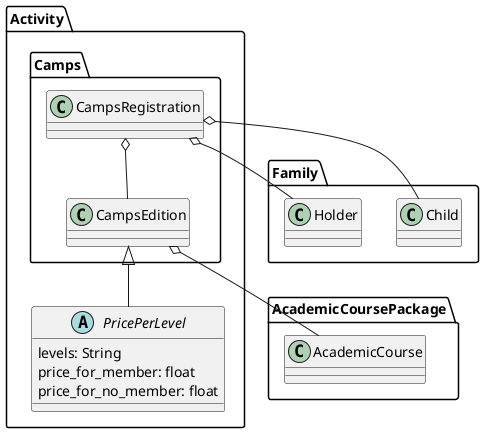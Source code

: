 @startuml
package AcademicCoursePackage{
  class AcademicCourse
}

package Activity{
    package Camps{
        class CampsEdition{
        }
        class CampsRegistration{
        }

        CampsEdition o-- AcademicCourse

        CampsRegistration o-- CampsEdition

    }
    abstract class PricePerLevel{
        levels: String
        price_for_member: float
        price_for_no_member: float
    }

    CampsEdition <|-- PricePerLevel
}
package Family{
    class Child
    class Holder
}
CampsRegistration o-- Child
CampsRegistration o-- Holder
@enduml
